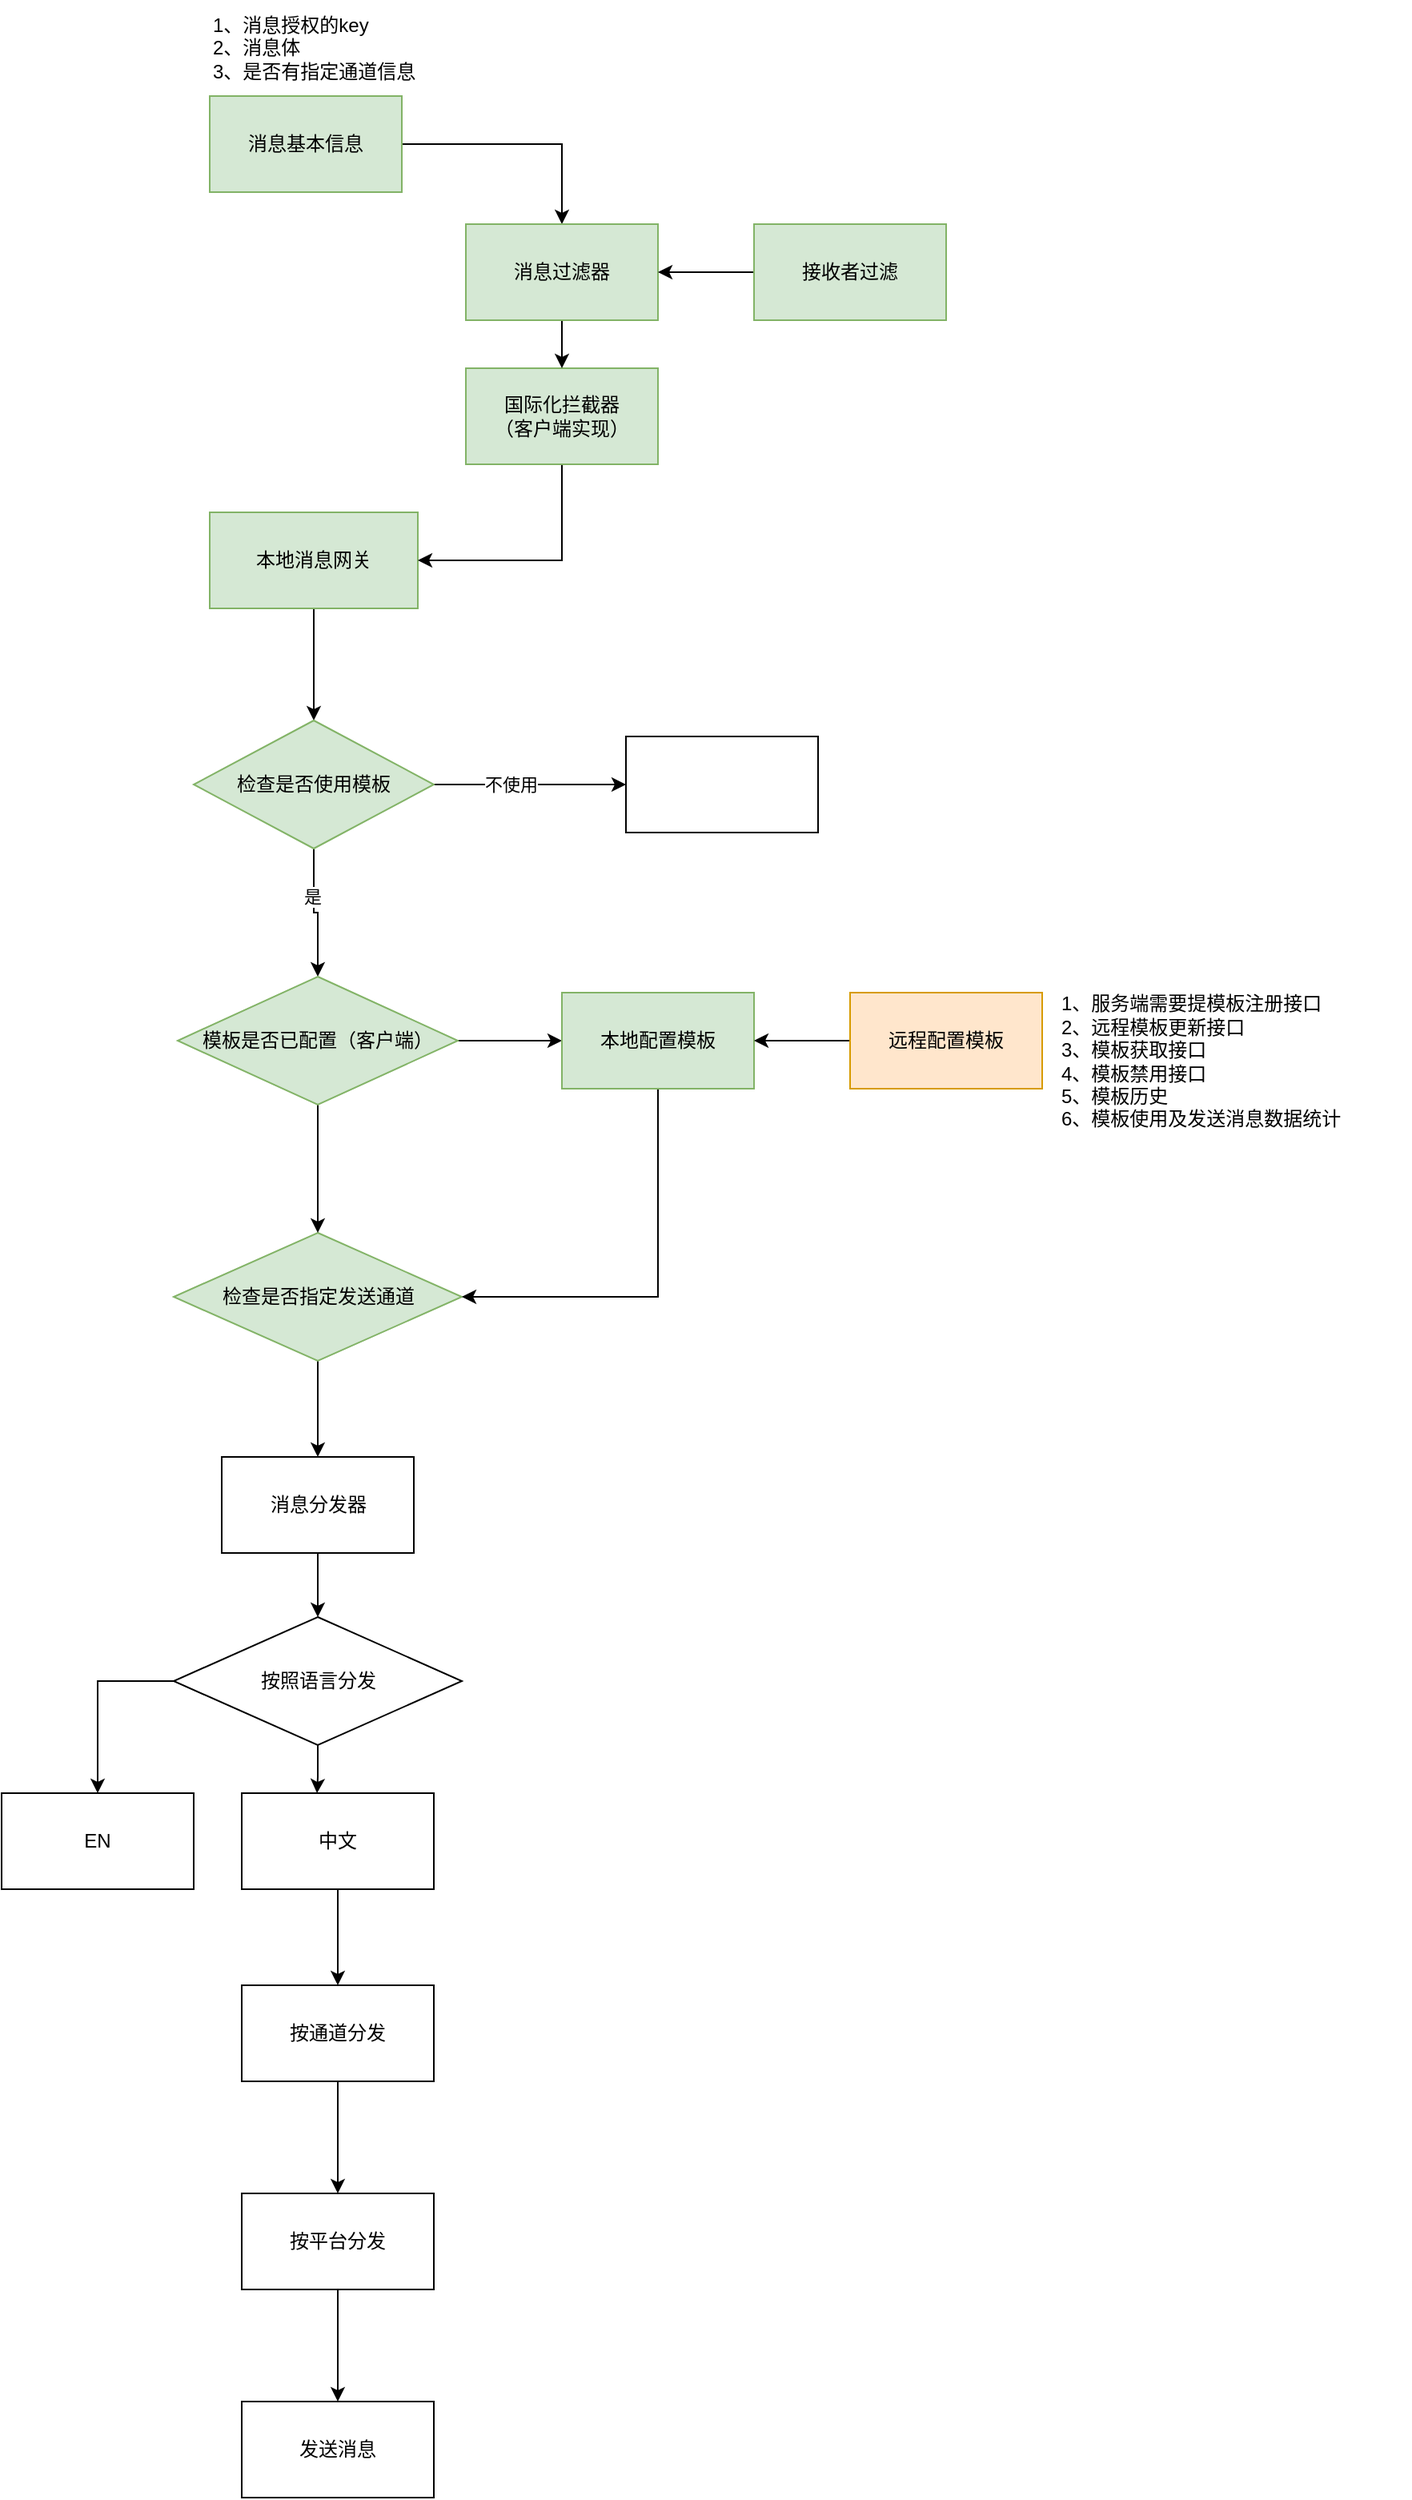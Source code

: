 <mxfile version="13.0.9" type="github">
  <diagram id="5LZlTyPBAkwx2AwI9NOy" name="Page-1">
    <mxGraphModel dx="1609" dy="403" grid="1" gridSize="10" guides="1" tooltips="1" connect="1" arrows="1" fold="1" page="1" pageScale="1" pageWidth="827" pageHeight="1169" math="0" shadow="0">
      <root>
        <mxCell id="0" />
        <mxCell id="1" parent="0" />
        <mxCell id="CE-JVUQtcYNLhDiKW8DJ-5" style="edgeStyle=orthogonalEdgeStyle;rounded=0;orthogonalLoop=1;jettySize=auto;html=1;entryX=0.5;entryY=0;entryDx=0;entryDy=0;" edge="1" parent="1" source="CE-JVUQtcYNLhDiKW8DJ-1" target="CE-JVUQtcYNLhDiKW8DJ-15">
          <mxGeometry relative="1" as="geometry">
            <mxPoint x="280" y="140" as="targetPoint" />
          </mxGeometry>
        </mxCell>
        <mxCell id="CE-JVUQtcYNLhDiKW8DJ-1" value="消息基本信息" style="rounded=0;whiteSpace=wrap;html=1;fillColor=#d5e8d4;strokeColor=#82b366;" vertex="1" parent="1">
          <mxGeometry x="60" y="70" width="120" height="60" as="geometry" />
        </mxCell>
        <mxCell id="CE-JVUQtcYNLhDiKW8DJ-2" value="1、消息授权的key&lt;br&gt;2、消息体&lt;br&gt;3、是否有指定通道信息&lt;br&gt;" style="text;html=1;strokeColor=none;fillColor=none;align=left;verticalAlign=middle;whiteSpace=wrap;rounded=0;" vertex="1" parent="1">
          <mxGeometry x="60" y="10" width="220" height="60" as="geometry" />
        </mxCell>
        <mxCell id="CE-JVUQtcYNLhDiKW8DJ-7" style="edgeStyle=orthogonalEdgeStyle;rounded=0;orthogonalLoop=1;jettySize=auto;html=1;entryX=0.5;entryY=0;entryDx=0;entryDy=0;" edge="1" parent="1" source="CE-JVUQtcYNLhDiKW8DJ-4" target="CE-JVUQtcYNLhDiKW8DJ-6">
          <mxGeometry relative="1" as="geometry" />
        </mxCell>
        <mxCell id="CE-JVUQtcYNLhDiKW8DJ-4" value="本地消息网关" style="rounded=0;whiteSpace=wrap;html=1;fillColor=#d5e8d4;strokeColor=#82b366;" vertex="1" parent="1">
          <mxGeometry x="60" y="330" width="130" height="60" as="geometry" />
        </mxCell>
        <mxCell id="CE-JVUQtcYNLhDiKW8DJ-9" style="edgeStyle=orthogonalEdgeStyle;rounded=0;orthogonalLoop=1;jettySize=auto;html=1;" edge="1" parent="1" source="CE-JVUQtcYNLhDiKW8DJ-6" target="CE-JVUQtcYNLhDiKW8DJ-8">
          <mxGeometry relative="1" as="geometry" />
        </mxCell>
        <mxCell id="CE-JVUQtcYNLhDiKW8DJ-10" value="不使用" style="edgeLabel;html=1;align=center;verticalAlign=middle;resizable=0;points=[];" vertex="1" connectable="0" parent="CE-JVUQtcYNLhDiKW8DJ-9">
          <mxGeometry x="-0.206" relative="1" as="geometry">
            <mxPoint as="offset" />
          </mxGeometry>
        </mxCell>
        <mxCell id="CE-JVUQtcYNLhDiKW8DJ-20" style="edgeStyle=orthogonalEdgeStyle;rounded=0;orthogonalLoop=1;jettySize=auto;html=1;" edge="1" parent="1" source="CE-JVUQtcYNLhDiKW8DJ-6" target="CE-JVUQtcYNLhDiKW8DJ-22">
          <mxGeometry relative="1" as="geometry" />
        </mxCell>
        <mxCell id="CE-JVUQtcYNLhDiKW8DJ-21" value="是" style="edgeLabel;html=1;align=center;verticalAlign=middle;resizable=0;points=[];" vertex="1" connectable="0" parent="CE-JVUQtcYNLhDiKW8DJ-20">
          <mxGeometry x="-0.275" y="-1" relative="1" as="geometry">
            <mxPoint as="offset" />
          </mxGeometry>
        </mxCell>
        <mxCell id="CE-JVUQtcYNLhDiKW8DJ-6" value="检查是否使用模板" style="rhombus;whiteSpace=wrap;html=1;fillColor=#d5e8d4;strokeColor=#82b366;" vertex="1" parent="1">
          <mxGeometry x="50" y="460" width="150" height="80" as="geometry" />
        </mxCell>
        <mxCell id="CE-JVUQtcYNLhDiKW8DJ-8" value="" style="rounded=0;whiteSpace=wrap;html=1;" vertex="1" parent="1">
          <mxGeometry x="320" y="470" width="120" height="60" as="geometry" />
        </mxCell>
        <mxCell id="CE-JVUQtcYNLhDiKW8DJ-30" style="edgeStyle=orthogonalEdgeStyle;rounded=0;orthogonalLoop=1;jettySize=auto;html=1;entryX=0.5;entryY=0;entryDx=0;entryDy=0;" edge="1" parent="1" source="CE-JVUQtcYNLhDiKW8DJ-11" target="CE-JVUQtcYNLhDiKW8DJ-29">
          <mxGeometry relative="1" as="geometry" />
        </mxCell>
        <mxCell id="CE-JVUQtcYNLhDiKW8DJ-11" value="检查是否指定发送通道" style="rhombus;whiteSpace=wrap;html=1;fillColor=#d5e8d4;strokeColor=#82b366;" vertex="1" parent="1">
          <mxGeometry x="37.5" y="780" width="180" height="80" as="geometry" />
        </mxCell>
        <mxCell id="CE-JVUQtcYNLhDiKW8DJ-14" style="edgeStyle=orthogonalEdgeStyle;rounded=0;orthogonalLoop=1;jettySize=auto;html=1;entryX=1;entryY=0.5;entryDx=0;entryDy=0;exitX=0.5;exitY=1;exitDx=0;exitDy=0;" edge="1" parent="1" source="CE-JVUQtcYNLhDiKW8DJ-13" target="CE-JVUQtcYNLhDiKW8DJ-4">
          <mxGeometry relative="1" as="geometry" />
        </mxCell>
        <mxCell id="CE-JVUQtcYNLhDiKW8DJ-13" value="国际化拦截器&lt;br&gt;（客户端实现）" style="rounded=0;whiteSpace=wrap;html=1;fillColor=#d5e8d4;strokeColor=#82b366;" vertex="1" parent="1">
          <mxGeometry x="220" y="240" width="120" height="60" as="geometry" />
        </mxCell>
        <mxCell id="CE-JVUQtcYNLhDiKW8DJ-16" value="" style="edgeStyle=orthogonalEdgeStyle;rounded=0;orthogonalLoop=1;jettySize=auto;html=1;" edge="1" parent="1" source="CE-JVUQtcYNLhDiKW8DJ-15" target="CE-JVUQtcYNLhDiKW8DJ-13">
          <mxGeometry relative="1" as="geometry" />
        </mxCell>
        <mxCell id="CE-JVUQtcYNLhDiKW8DJ-15" value="消息过滤器" style="rounded=0;whiteSpace=wrap;html=1;fillColor=#d5e8d4;strokeColor=#82b366;" vertex="1" parent="1">
          <mxGeometry x="220" y="150" width="120" height="60" as="geometry" />
        </mxCell>
        <mxCell id="CE-JVUQtcYNLhDiKW8DJ-18" style="edgeStyle=orthogonalEdgeStyle;rounded=0;orthogonalLoop=1;jettySize=auto;html=1;entryX=1;entryY=0.5;entryDx=0;entryDy=0;" edge="1" parent="1" source="CE-JVUQtcYNLhDiKW8DJ-17" target="CE-JVUQtcYNLhDiKW8DJ-15">
          <mxGeometry relative="1" as="geometry" />
        </mxCell>
        <mxCell id="CE-JVUQtcYNLhDiKW8DJ-17" value="接收者过滤" style="rounded=0;whiteSpace=wrap;html=1;fillColor=#d5e8d4;strokeColor=#82b366;" vertex="1" parent="1">
          <mxGeometry x="400" y="150" width="120" height="60" as="geometry" />
        </mxCell>
        <mxCell id="CE-JVUQtcYNLhDiKW8DJ-23" style="edgeStyle=orthogonalEdgeStyle;rounded=0;orthogonalLoop=1;jettySize=auto;html=1;entryX=0.5;entryY=0;entryDx=0;entryDy=0;" edge="1" parent="1" source="CE-JVUQtcYNLhDiKW8DJ-22" target="CE-JVUQtcYNLhDiKW8DJ-11">
          <mxGeometry relative="1" as="geometry" />
        </mxCell>
        <mxCell id="CE-JVUQtcYNLhDiKW8DJ-24" style="edgeStyle=orthogonalEdgeStyle;rounded=0;orthogonalLoop=1;jettySize=auto;html=1;" edge="1" parent="1" source="CE-JVUQtcYNLhDiKW8DJ-22">
          <mxGeometry relative="1" as="geometry">
            <mxPoint x="280" y="660" as="targetPoint" />
          </mxGeometry>
        </mxCell>
        <mxCell id="CE-JVUQtcYNLhDiKW8DJ-22" value="模板是否已配置（客户端）" style="rhombus;whiteSpace=wrap;html=1;fillColor=#d5e8d4;strokeColor=#82b366;" vertex="1" parent="1">
          <mxGeometry x="40" y="620" width="175" height="80" as="geometry" />
        </mxCell>
        <mxCell id="CE-JVUQtcYNLhDiKW8DJ-26" style="edgeStyle=orthogonalEdgeStyle;rounded=0;orthogonalLoop=1;jettySize=auto;html=1;entryX=1;entryY=0.5;entryDx=0;entryDy=0;" edge="1" parent="1" source="CE-JVUQtcYNLhDiKW8DJ-25" target="CE-JVUQtcYNLhDiKW8DJ-11">
          <mxGeometry relative="1" as="geometry">
            <Array as="points">
              <mxPoint x="340" y="820" />
            </Array>
          </mxGeometry>
        </mxCell>
        <mxCell id="CE-JVUQtcYNLhDiKW8DJ-25" value="本地配置模板" style="rounded=0;whiteSpace=wrap;html=1;fillColor=#d5e8d4;strokeColor=#82b366;" vertex="1" parent="1">
          <mxGeometry x="280" y="630" width="120" height="60" as="geometry" />
        </mxCell>
        <mxCell id="CE-JVUQtcYNLhDiKW8DJ-28" style="edgeStyle=orthogonalEdgeStyle;rounded=0;orthogonalLoop=1;jettySize=auto;html=1;entryX=1;entryY=0.5;entryDx=0;entryDy=0;" edge="1" parent="1" source="CE-JVUQtcYNLhDiKW8DJ-27" target="CE-JVUQtcYNLhDiKW8DJ-25">
          <mxGeometry relative="1" as="geometry" />
        </mxCell>
        <mxCell id="CE-JVUQtcYNLhDiKW8DJ-27" value="远程配置模板" style="rounded=0;whiteSpace=wrap;html=1;fillColor=#ffe6cc;strokeColor=#d79b00;" vertex="1" parent="1">
          <mxGeometry x="460" y="630" width="120" height="60" as="geometry" />
        </mxCell>
        <mxCell id="CE-JVUQtcYNLhDiKW8DJ-35" style="edgeStyle=orthogonalEdgeStyle;rounded=0;orthogonalLoop=1;jettySize=auto;html=1;entryX=0.5;entryY=0;entryDx=0;entryDy=0;" edge="1" parent="1" source="CE-JVUQtcYNLhDiKW8DJ-29" target="CE-JVUQtcYNLhDiKW8DJ-34">
          <mxGeometry relative="1" as="geometry" />
        </mxCell>
        <mxCell id="CE-JVUQtcYNLhDiKW8DJ-29" value="消息分发器" style="rounded=0;whiteSpace=wrap;html=1;" vertex="1" parent="1">
          <mxGeometry x="67.5" y="920" width="120" height="60" as="geometry" />
        </mxCell>
        <mxCell id="CE-JVUQtcYNLhDiKW8DJ-31" value="1、服务端需要提模板注册接口&lt;br&gt;2、远程模板更新接口&lt;br&gt;3、模板获取接口&lt;br&gt;4、模板禁用接口&lt;br&gt;5、模板历史&lt;br&gt;6、模板使用及发送消息数据统计" style="text;html=1;strokeColor=none;fillColor=none;align=left;verticalAlign=middle;whiteSpace=wrap;rounded=0;" vertex="1" parent="1">
          <mxGeometry x="590" y="630" width="220" height="85" as="geometry" />
        </mxCell>
        <mxCell id="CE-JVUQtcYNLhDiKW8DJ-38" style="edgeStyle=orthogonalEdgeStyle;rounded=0;orthogonalLoop=1;jettySize=auto;html=1;entryX=0.392;entryY=0;entryDx=0;entryDy=0;entryPerimeter=0;" edge="1" parent="1" source="CE-JVUQtcYNLhDiKW8DJ-34" target="CE-JVUQtcYNLhDiKW8DJ-36">
          <mxGeometry relative="1" as="geometry" />
        </mxCell>
        <mxCell id="CE-JVUQtcYNLhDiKW8DJ-40" style="edgeStyle=orthogonalEdgeStyle;rounded=0;orthogonalLoop=1;jettySize=auto;html=1;" edge="1" parent="1" source="CE-JVUQtcYNLhDiKW8DJ-34" target="CE-JVUQtcYNLhDiKW8DJ-37">
          <mxGeometry relative="1" as="geometry">
            <Array as="points">
              <mxPoint x="-10" y="1060" />
            </Array>
          </mxGeometry>
        </mxCell>
        <mxCell id="CE-JVUQtcYNLhDiKW8DJ-34" value="&lt;span&gt;按照语言分发&lt;/span&gt;" style="rhombus;whiteSpace=wrap;html=1;" vertex="1" parent="1">
          <mxGeometry x="37.5" y="1020" width="180" height="80" as="geometry" />
        </mxCell>
        <mxCell id="CE-JVUQtcYNLhDiKW8DJ-42" style="edgeStyle=orthogonalEdgeStyle;rounded=0;orthogonalLoop=1;jettySize=auto;html=1;entryX=0.5;entryY=0;entryDx=0;entryDy=0;" edge="1" parent="1" source="CE-JVUQtcYNLhDiKW8DJ-36" target="CE-JVUQtcYNLhDiKW8DJ-41">
          <mxGeometry relative="1" as="geometry" />
        </mxCell>
        <mxCell id="CE-JVUQtcYNLhDiKW8DJ-36" value="中文" style="rounded=0;whiteSpace=wrap;html=1;" vertex="1" parent="1">
          <mxGeometry x="80" y="1130" width="120" height="60" as="geometry" />
        </mxCell>
        <mxCell id="CE-JVUQtcYNLhDiKW8DJ-37" value="EN" style="rounded=0;whiteSpace=wrap;html=1;" vertex="1" parent="1">
          <mxGeometry x="-70" y="1130" width="120" height="60" as="geometry" />
        </mxCell>
        <mxCell id="CE-JVUQtcYNLhDiKW8DJ-44" style="edgeStyle=orthogonalEdgeStyle;rounded=0;orthogonalLoop=1;jettySize=auto;html=1;entryX=0.5;entryY=0;entryDx=0;entryDy=0;" edge="1" parent="1" source="CE-JVUQtcYNLhDiKW8DJ-41" target="CE-JVUQtcYNLhDiKW8DJ-43">
          <mxGeometry relative="1" as="geometry" />
        </mxCell>
        <mxCell id="CE-JVUQtcYNLhDiKW8DJ-41" value="按通道分发" style="rounded=0;whiteSpace=wrap;html=1;" vertex="1" parent="1">
          <mxGeometry x="80" y="1250" width="120" height="60" as="geometry" />
        </mxCell>
        <mxCell id="CE-JVUQtcYNLhDiKW8DJ-46" style="edgeStyle=orthogonalEdgeStyle;rounded=0;orthogonalLoop=1;jettySize=auto;html=1;entryX=0.5;entryY=0;entryDx=0;entryDy=0;" edge="1" parent="1" source="CE-JVUQtcYNLhDiKW8DJ-43" target="CE-JVUQtcYNLhDiKW8DJ-45">
          <mxGeometry relative="1" as="geometry" />
        </mxCell>
        <mxCell id="CE-JVUQtcYNLhDiKW8DJ-43" value="按平台分发" style="rounded=0;whiteSpace=wrap;html=1;" vertex="1" parent="1">
          <mxGeometry x="80" y="1380" width="120" height="60" as="geometry" />
        </mxCell>
        <mxCell id="CE-JVUQtcYNLhDiKW8DJ-45" value="发送消息" style="rounded=0;whiteSpace=wrap;html=1;" vertex="1" parent="1">
          <mxGeometry x="80" y="1510" width="120" height="60" as="geometry" />
        </mxCell>
      </root>
    </mxGraphModel>
  </diagram>
</mxfile>
